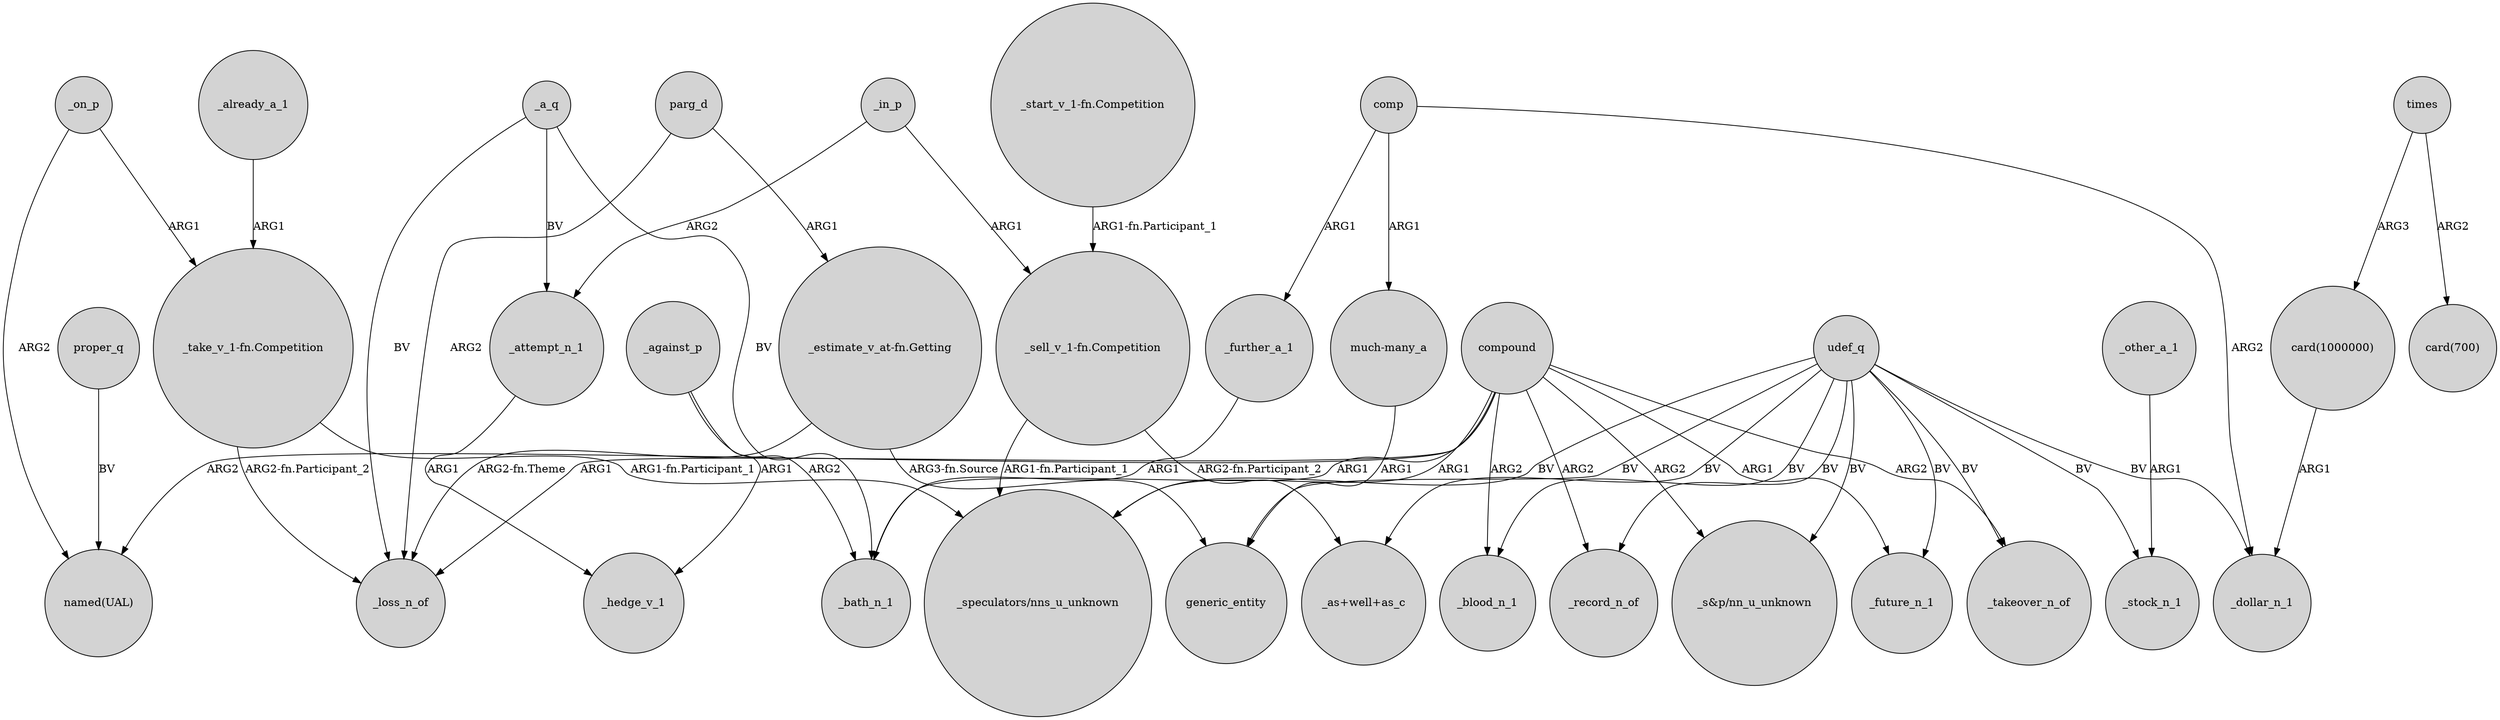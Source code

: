 digraph {
	node [shape=circle style=filled]
	_a_q -> _loss_n_of [label=BV]
	parg_d -> _loss_n_of [label=ARG2]
	udef_q -> _record_n_of [label=BV]
	comp -> _dollar_n_1 [label=ARG2]
	_a_q -> _attempt_n_1 [label=BV]
	_on_p -> "_take_v_1-fn.Competition" [label=ARG1]
	times -> "card(700)" [label=ARG2]
	"_take_v_1-fn.Competition" -> "_speculators/nns_u_unknown" [label="ARG1-fn.Participant_1"]
	times -> "card(1000000)" [label=ARG3]
	_against_p -> _hedge_v_1 [label=ARG1]
	_other_a_1 -> _stock_n_1 [label=ARG1]
	compound -> _future_n_1 [label=ARG1]
	compound -> _record_n_of [label=ARG2]
	udef_q -> _future_n_1 [label=BV]
	"_start_v_1-fn.Competition" -> "_sell_v_1-fn.Competition" [label="ARG1-fn.Participant_1"]
	udef_q -> generic_entity [label=BV]
	compound -> "_s&p/nn_u_unknown" [label=ARG2]
	udef_q -> "_speculators/nns_u_unknown" [label=BV]
	proper_q -> "named(UAL)" [label=BV]
	udef_q -> _takeover_n_of [label=BV]
	udef_q -> _stock_n_1 [label=BV]
	comp -> "much-many_a" [label=ARG1]
	compound -> _loss_n_of [label=ARG1]
	"_sell_v_1-fn.Competition" -> "_as+well+as_c" [label="ARG2-fn.Participant_2"]
	"much-many_a" -> generic_entity [label=ARG1]
	udef_q -> "_s&p/nn_u_unknown" [label=BV]
	_already_a_1 -> "_take_v_1-fn.Competition" [label=ARG1]
	compound -> "_speculators/nns_u_unknown" [label=ARG1]
	compound -> _bath_n_1 [label=ARG1]
	udef_q -> _dollar_n_1 [label=BV]
	_a_q -> _bath_n_1 [label=BV]
	"card(1000000)" -> _dollar_n_1 [label=ARG1]
	"_take_v_1-fn.Competition" -> _loss_n_of [label="ARG2-fn.Participant_2"]
	"_estimate_v_at-fn.Getting" -> _loss_n_of [label="ARG2-fn.Theme"]
	udef_q -> "_as+well+as_c" [label=BV]
	_on_p -> "named(UAL)" [label=ARG2]
	compound -> "named(UAL)" [label=ARG2]
	parg_d -> "_estimate_v_at-fn.Getting" [label=ARG1]
	udef_q -> _blood_n_1 [label=BV]
	comp -> _further_a_1 [label=ARG1]
	compound -> _takeover_n_of [label=ARG2]
	"_estimate_v_at-fn.Getting" -> generic_entity [label="ARG3-fn.Source"]
	_against_p -> _bath_n_1 [label=ARG2]
	_in_p -> "_sell_v_1-fn.Competition" [label=ARG1]
	_attempt_n_1 -> _hedge_v_1 [label=ARG1]
	compound -> _blood_n_1 [label=ARG2]
	_further_a_1 -> _bath_n_1 [label=ARG1]
	_in_p -> _attempt_n_1 [label=ARG2]
	"_sell_v_1-fn.Competition" -> "_speculators/nns_u_unknown" [label="ARG1-fn.Participant_1"]
}
